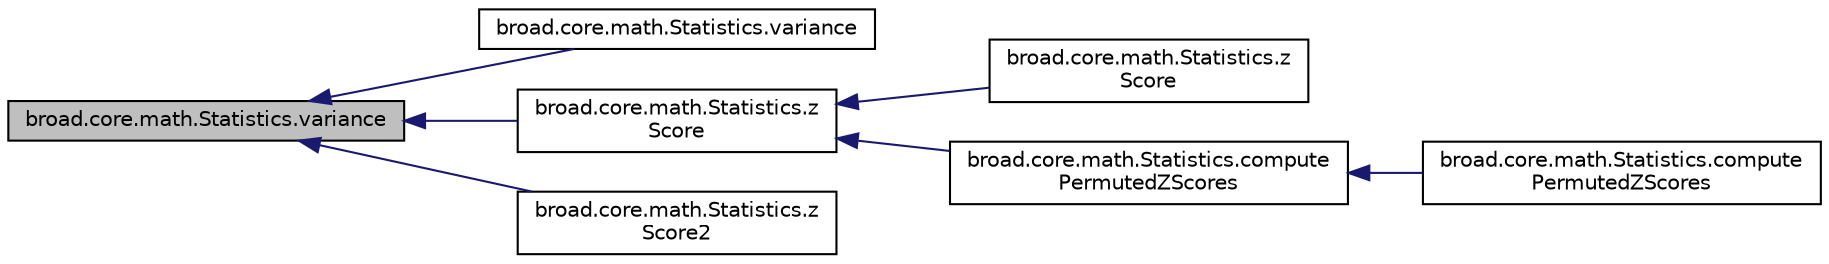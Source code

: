 digraph "broad.core.math.Statistics.variance"
{
  edge [fontname="Helvetica",fontsize="10",labelfontname="Helvetica",labelfontsize="10"];
  node [fontname="Helvetica",fontsize="10",shape=record];
  rankdir="LR";
  Node1 [label="broad.core.math.Statistics.variance",height=0.2,width=0.4,color="black", fillcolor="grey75", style="filled" fontcolor="black"];
  Node1 -> Node2 [dir="back",color="midnightblue",fontsize="10",style="solid"];
  Node2 [label="broad.core.math.Statistics.variance",height=0.2,width=0.4,color="black", fillcolor="white", style="filled",URL="$classbroad_1_1core_1_1math_1_1_statistics.html#abf26a1820e793c65aff0a00dd6ad798d"];
  Node1 -> Node3 [dir="back",color="midnightblue",fontsize="10",style="solid"];
  Node3 [label="broad.core.math.Statistics.z\lScore",height=0.2,width=0.4,color="black", fillcolor="white", style="filled",URL="$classbroad_1_1core_1_1math_1_1_statistics.html#a7727015f44a0d0af58641b6cf0f135bd"];
  Node3 -> Node4 [dir="back",color="midnightblue",fontsize="10",style="solid"];
  Node4 [label="broad.core.math.Statistics.z\lScore",height=0.2,width=0.4,color="black", fillcolor="white", style="filled",URL="$classbroad_1_1core_1_1math_1_1_statistics.html#adad3f85f957a335f895bff200b2ba4d2"];
  Node3 -> Node5 [dir="back",color="midnightblue",fontsize="10",style="solid"];
  Node5 [label="broad.core.math.Statistics.compute\lPermutedZScores",height=0.2,width=0.4,color="black", fillcolor="white", style="filled",URL="$classbroad_1_1core_1_1math_1_1_statistics.html#a1b6c59d31a5f6102d779c99d737a0d81"];
  Node5 -> Node6 [dir="back",color="midnightblue",fontsize="10",style="solid"];
  Node6 [label="broad.core.math.Statistics.compute\lPermutedZScores",height=0.2,width=0.4,color="black", fillcolor="white", style="filled",URL="$classbroad_1_1core_1_1math_1_1_statistics.html#ac3e60046522ef28fae9711b568fa474e"];
  Node1 -> Node7 [dir="back",color="midnightblue",fontsize="10",style="solid"];
  Node7 [label="broad.core.math.Statistics.z\lScore2",height=0.2,width=0.4,color="black", fillcolor="white", style="filled",URL="$classbroad_1_1core_1_1math_1_1_statistics.html#ab0107da12d9333bdfe6d2b5db504d534"];
}
